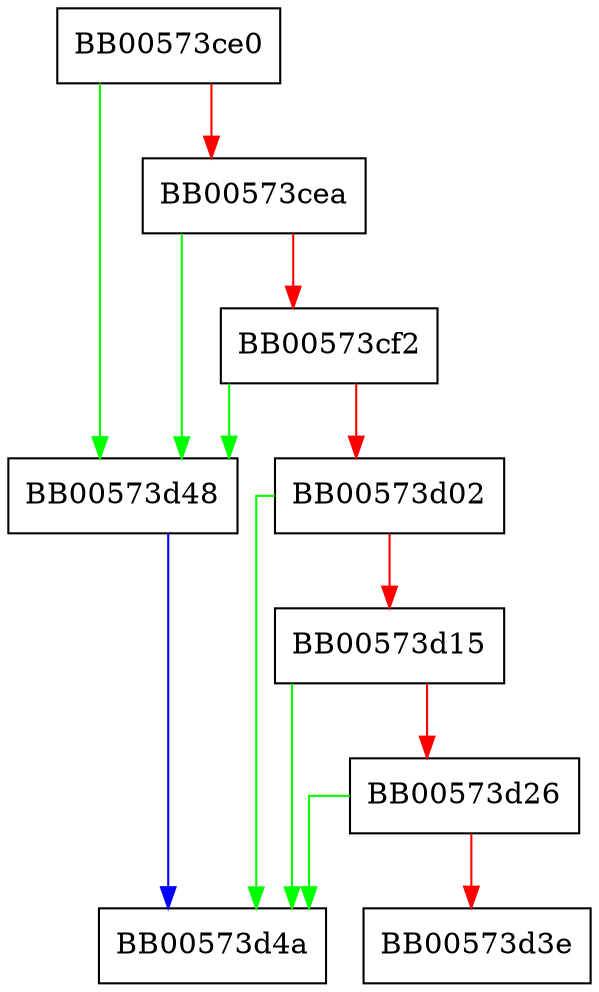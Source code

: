 digraph OSSL_CRMF_MSG_set1_regCtrl_authenticator {
  node [shape="box"];
  graph [splines=ortho];
  BB00573ce0 -> BB00573d48 [color="green"];
  BB00573ce0 -> BB00573cea [color="red"];
  BB00573cea -> BB00573d48 [color="green"];
  BB00573cea -> BB00573cf2 [color="red"];
  BB00573cf2 -> BB00573d48 [color="green"];
  BB00573cf2 -> BB00573d02 [color="red"];
  BB00573d02 -> BB00573d4a [color="green"];
  BB00573d02 -> BB00573d15 [color="red"];
  BB00573d15 -> BB00573d4a [color="green"];
  BB00573d15 -> BB00573d26 [color="red"];
  BB00573d26 -> BB00573d4a [color="green"];
  BB00573d26 -> BB00573d3e [color="red"];
  BB00573d48 -> BB00573d4a [color="blue"];
}
